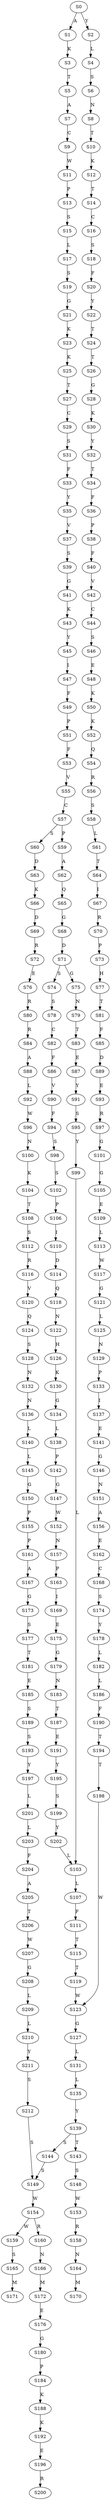 strict digraph  {
	S0 -> S1 [ label = A ];
	S0 -> S2 [ label = Y ];
	S1 -> S3 [ label = K ];
	S2 -> S4 [ label = L ];
	S3 -> S5 [ label = T ];
	S4 -> S6 [ label = S ];
	S5 -> S7 [ label = A ];
	S6 -> S8 [ label = N ];
	S7 -> S9 [ label = C ];
	S8 -> S10 [ label = T ];
	S9 -> S11 [ label = W ];
	S10 -> S12 [ label = K ];
	S11 -> S13 [ label = P ];
	S12 -> S14 [ label = T ];
	S13 -> S15 [ label = S ];
	S14 -> S16 [ label = C ];
	S15 -> S17 [ label = L ];
	S16 -> S18 [ label = S ];
	S17 -> S19 [ label = S ];
	S18 -> S20 [ label = F ];
	S19 -> S21 [ label = G ];
	S20 -> S22 [ label = Y ];
	S21 -> S23 [ label = K ];
	S22 -> S24 [ label = T ];
	S23 -> S25 [ label = K ];
	S24 -> S26 [ label = T ];
	S25 -> S27 [ label = T ];
	S26 -> S28 [ label = G ];
	S27 -> S29 [ label = C ];
	S28 -> S30 [ label = K ];
	S29 -> S31 [ label = S ];
	S30 -> S32 [ label = Y ];
	S31 -> S33 [ label = F ];
	S32 -> S34 [ label = T ];
	S33 -> S35 [ label = Y ];
	S34 -> S36 [ label = F ];
	S35 -> S37 [ label = V ];
	S36 -> S38 [ label = P ];
	S37 -> S39 [ label = S ];
	S38 -> S40 [ label = F ];
	S39 -> S41 [ label = G ];
	S40 -> S42 [ label = V ];
	S41 -> S43 [ label = K ];
	S42 -> S44 [ label = C ];
	S43 -> S45 [ label = Y ];
	S44 -> S46 [ label = S ];
	S45 -> S47 [ label = I ];
	S46 -> S48 [ label = E ];
	S47 -> S49 [ label = F ];
	S48 -> S50 [ label = K ];
	S49 -> S51 [ label = P ];
	S50 -> S52 [ label = K ];
	S51 -> S53 [ label = F ];
	S52 -> S54 [ label = Q ];
	S53 -> S55 [ label = V ];
	S54 -> S56 [ label = R ];
	S55 -> S57 [ label = C ];
	S56 -> S58 [ label = S ];
	S57 -> S59 [ label = P ];
	S57 -> S60 [ label = S ];
	S58 -> S61 [ label = L ];
	S59 -> S62 [ label = A ];
	S60 -> S63 [ label = D ];
	S61 -> S64 [ label = T ];
	S62 -> S65 [ label = Q ];
	S63 -> S66 [ label = K ];
	S64 -> S67 [ label = I ];
	S65 -> S68 [ label = G ];
	S66 -> S69 [ label = D ];
	S67 -> S70 [ label = R ];
	S68 -> S71 [ label = D ];
	S69 -> S72 [ label = R ];
	S70 -> S73 [ label = P ];
	S71 -> S74 [ label = S ];
	S71 -> S75 [ label = G ];
	S72 -> S76 [ label = E ];
	S73 -> S77 [ label = H ];
	S74 -> S78 [ label = S ];
	S75 -> S79 [ label = N ];
	S76 -> S80 [ label = R ];
	S77 -> S81 [ label = T ];
	S78 -> S82 [ label = C ];
	S79 -> S83 [ label = T ];
	S80 -> S84 [ label = R ];
	S81 -> S85 [ label = F ];
	S82 -> S86 [ label = F ];
	S83 -> S87 [ label = E ];
	S84 -> S88 [ label = A ];
	S85 -> S89 [ label = D ];
	S86 -> S90 [ label = V ];
	S87 -> S91 [ label = Y ];
	S88 -> S92 [ label = L ];
	S89 -> S93 [ label = E ];
	S90 -> S94 [ label = F ];
	S91 -> S95 [ label = S ];
	S92 -> S96 [ label = W ];
	S93 -> S97 [ label = R ];
	S94 -> S98 [ label = S ];
	S95 -> S99 [ label = Y ];
	S96 -> S100 [ label = N ];
	S97 -> S101 [ label = G ];
	S98 -> S102 [ label = S ];
	S99 -> S103 [ label = L ];
	S100 -> S104 [ label = K ];
	S101 -> S105 [ label = G ];
	S102 -> S106 [ label = P ];
	S103 -> S107 [ label = L ];
	S104 -> S108 [ label = T ];
	S105 -> S109 [ label = E ];
	S106 -> S110 [ label = I ];
	S107 -> S111 [ label = F ];
	S108 -> S112 [ label = S ];
	S109 -> S113 [ label = L ];
	S110 -> S114 [ label = D ];
	S111 -> S115 [ label = T ];
	S112 -> S116 [ label = R ];
	S113 -> S117 [ label = W ];
	S114 -> S118 [ label = Q ];
	S115 -> S119 [ label = T ];
	S116 -> S120 [ label = V ];
	S117 -> S121 [ label = G ];
	S118 -> S122 [ label = N ];
	S119 -> S123 [ label = W ];
	S120 -> S124 [ label = Q ];
	S121 -> S125 [ label = L ];
	S122 -> S126 [ label = H ];
	S123 -> S127 [ label = G ];
	S124 -> S128 [ label = S ];
	S125 -> S129 [ label = N ];
	S126 -> S130 [ label = K ];
	S127 -> S131 [ label = L ];
	S128 -> S132 [ label = N ];
	S129 -> S133 [ label = P ];
	S130 -> S134 [ label = G ];
	S131 -> S135 [ label = L ];
	S132 -> S136 [ label = N ];
	S133 -> S137 [ label = I ];
	S134 -> S138 [ label = L ];
	S135 -> S139 [ label = Y ];
	S136 -> S140 [ label = L ];
	S137 -> S141 [ label = E ];
	S138 -> S142 [ label = P ];
	S139 -> S143 [ label = T ];
	S139 -> S144 [ label = S ];
	S140 -> S145 [ label = L ];
	S141 -> S146 [ label = G ];
	S142 -> S147 [ label = G ];
	S143 -> S148 [ label = S ];
	S144 -> S149 [ label = S ];
	S145 -> S150 [ label = G ];
	S146 -> S151 [ label = N ];
	S147 -> S152 [ label = W ];
	S148 -> S153 [ label = W ];
	S149 -> S154 [ label = W ];
	S150 -> S155 [ label = P ];
	S151 -> S156 [ label = A ];
	S152 -> S157 [ label = N ];
	S153 -> S158 [ label = R ];
	S154 -> S159 [ label = W ];
	S154 -> S160 [ label = R ];
	S155 -> S161 [ label = P ];
	S156 -> S162 [ label = E ];
	S157 -> S163 [ label = P ];
	S158 -> S164 [ label = N ];
	S159 -> S165 [ label = S ];
	S160 -> S166 [ label = N ];
	S161 -> S167 [ label = A ];
	S162 -> S168 [ label = C ];
	S163 -> S169 [ label = I ];
	S164 -> S170 [ label = M ];
	S165 -> S171 [ label = M ];
	S166 -> S172 [ label = M ];
	S167 -> S173 [ label = G ];
	S168 -> S174 [ label = S ];
	S169 -> S175 [ label = E ];
	S172 -> S176 [ label = E ];
	S173 -> S177 [ label = S ];
	S174 -> S178 [ label = Y ];
	S175 -> S179 [ label = G ];
	S176 -> S180 [ label = G ];
	S177 -> S181 [ label = T ];
	S178 -> S182 [ label = L ];
	S179 -> S183 [ label = N ];
	S180 -> S184 [ label = P ];
	S181 -> S185 [ label = E ];
	S182 -> S186 [ label = L ];
	S183 -> S187 [ label = T ];
	S184 -> S188 [ label = K ];
	S185 -> S189 [ label = S ];
	S186 -> S190 [ label = F ];
	S187 -> S191 [ label = E ];
	S188 -> S192 [ label = K ];
	S189 -> S193 [ label = S ];
	S190 -> S194 [ label = T ];
	S191 -> S195 [ label = Y ];
	S192 -> S196 [ label = E ];
	S193 -> S197 [ label = Y ];
	S194 -> S198 [ label = T ];
	S195 -> S199 [ label = S ];
	S196 -> S200 [ label = R ];
	S197 -> S201 [ label = L ];
	S198 -> S123 [ label = W ];
	S199 -> S202 [ label = Y ];
	S201 -> S203 [ label = L ];
	S202 -> S103 [ label = L ];
	S203 -> S204 [ label = F ];
	S204 -> S205 [ label = A ];
	S205 -> S206 [ label = T ];
	S206 -> S207 [ label = W ];
	S207 -> S208 [ label = G ];
	S208 -> S209 [ label = L ];
	S209 -> S210 [ label = L ];
	S210 -> S211 [ label = Y ];
	S211 -> S212 [ label = S ];
	S212 -> S149 [ label = S ];
}
